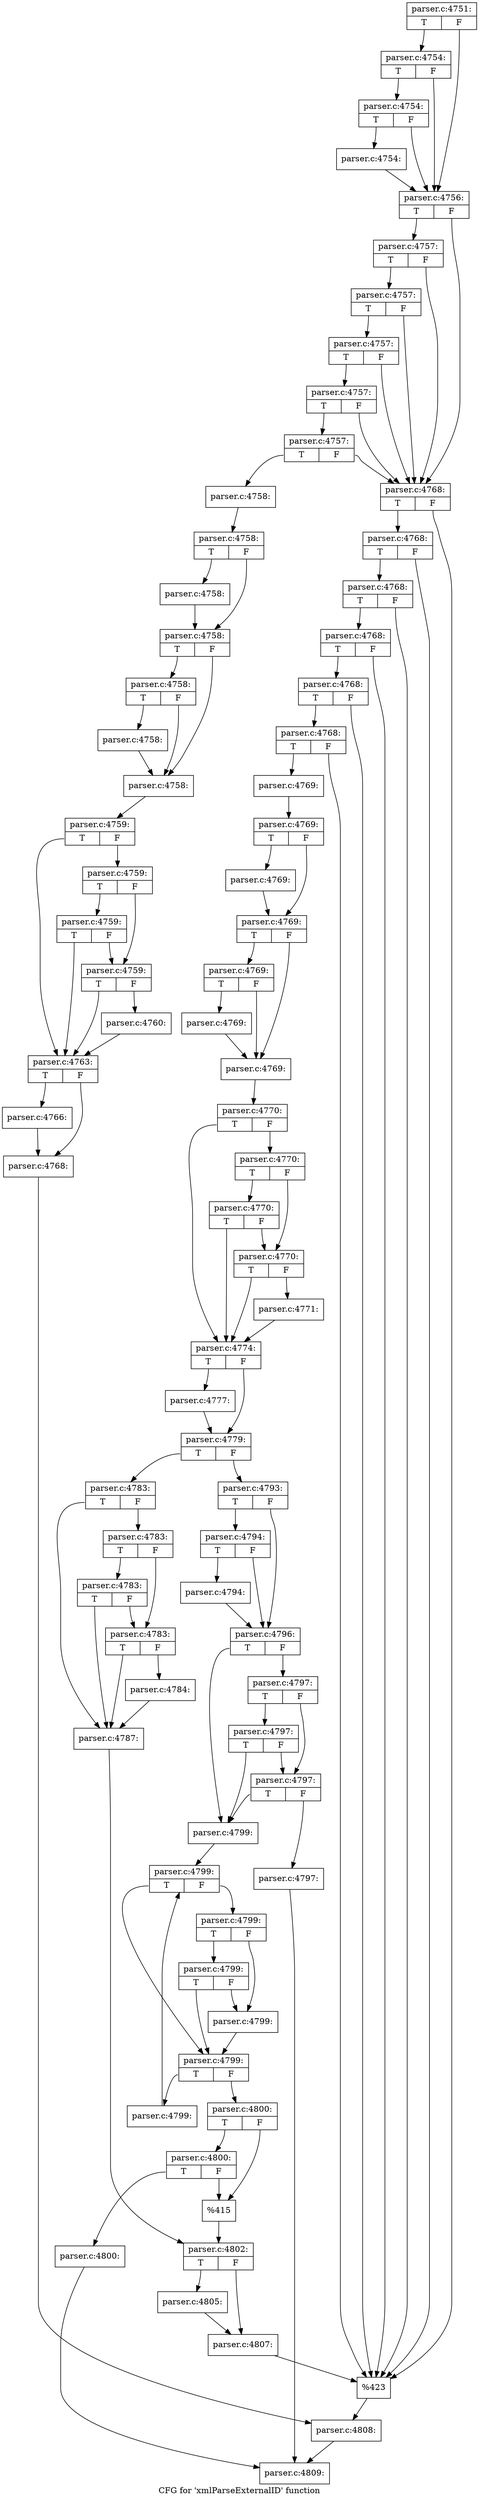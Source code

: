 digraph "CFG for 'xmlParseExternalID' function" {
	label="CFG for 'xmlParseExternalID' function";

	Node0x579c190 [shape=record,label="{parser.c:4751:|{<s0>T|<s1>F}}"];
	Node0x579c190:s0 -> Node0x591bf70;
	Node0x579c190:s1 -> Node0x591bea0;
	Node0x591bf70 [shape=record,label="{parser.c:4754:|{<s0>T|<s1>F}}"];
	Node0x591bf70:s0 -> Node0x591bef0;
	Node0x591bf70:s1 -> Node0x591bea0;
	Node0x591bef0 [shape=record,label="{parser.c:4754:|{<s0>T|<s1>F}}"];
	Node0x591bef0:s0 -> Node0x591be50;
	Node0x591bef0:s1 -> Node0x591bea0;
	Node0x591be50 [shape=record,label="{parser.c:4754:}"];
	Node0x591be50 -> Node0x591bea0;
	Node0x591bea0 [shape=record,label="{parser.c:4756:|{<s0>T|<s1>F}}"];
	Node0x591bea0:s0 -> Node0x594d0a0;
	Node0x591bea0:s1 -> Node0x594cee0;
	Node0x594d0a0 [shape=record,label="{parser.c:4757:|{<s0>T|<s1>F}}"];
	Node0x594d0a0:s0 -> Node0x594d050;
	Node0x594d0a0:s1 -> Node0x594cee0;
	Node0x594d050 [shape=record,label="{parser.c:4757:|{<s0>T|<s1>F}}"];
	Node0x594d050:s0 -> Node0x594d000;
	Node0x594d050:s1 -> Node0x594cee0;
	Node0x594d000 [shape=record,label="{parser.c:4757:|{<s0>T|<s1>F}}"];
	Node0x594d000:s0 -> Node0x594cfb0;
	Node0x594d000:s1 -> Node0x594cee0;
	Node0x594cfb0 [shape=record,label="{parser.c:4757:|{<s0>T|<s1>F}}"];
	Node0x594cfb0:s0 -> Node0x594cf30;
	Node0x594cfb0:s1 -> Node0x594cee0;
	Node0x594cf30 [shape=record,label="{parser.c:4757:|{<s0>T|<s1>F}}"];
	Node0x594cf30:s0 -> Node0x594ce40;
	Node0x594cf30:s1 -> Node0x594cee0;
	Node0x594ce40 [shape=record,label="{parser.c:4758:}"];
	Node0x594ce40 -> Node0x594f010;
	Node0x594f010 [shape=record,label="{parser.c:4758:|{<s0>T|<s1>F}}"];
	Node0x594f010:s0 -> Node0x594fac0;
	Node0x594f010:s1 -> Node0x594fb10;
	Node0x594fac0 [shape=record,label="{parser.c:4758:}"];
	Node0x594fac0 -> Node0x594fb10;
	Node0x594fb10 [shape=record,label="{parser.c:4758:|{<s0>T|<s1>F}}"];
	Node0x594fb10:s0 -> Node0x59501f0;
	Node0x594fb10:s1 -> Node0x59501a0;
	Node0x59501f0 [shape=record,label="{parser.c:4758:|{<s0>T|<s1>F}}"];
	Node0x59501f0:s0 -> Node0x5950150;
	Node0x59501f0:s1 -> Node0x59501a0;
	Node0x5950150 [shape=record,label="{parser.c:4758:}"];
	Node0x5950150 -> Node0x59501a0;
	Node0x59501a0 [shape=record,label="{parser.c:4758:}"];
	Node0x59501a0 -> Node0x594ef70;
	Node0x594ef70 [shape=record,label="{parser.c:4759:|{<s0>T|<s1>F}}"];
	Node0x594ef70:s0 -> Node0x5950c60;
	Node0x594ef70:s1 -> Node0x5950d30;
	Node0x5950d30 [shape=record,label="{parser.c:4759:|{<s0>T|<s1>F}}"];
	Node0x5950d30:s0 -> Node0x59511b0;
	Node0x5950d30:s1 -> Node0x5950cb0;
	Node0x59511b0 [shape=record,label="{parser.c:4759:|{<s0>T|<s1>F}}"];
	Node0x59511b0:s0 -> Node0x5950c60;
	Node0x59511b0:s1 -> Node0x5950cb0;
	Node0x5950cb0 [shape=record,label="{parser.c:4759:|{<s0>T|<s1>F}}"];
	Node0x5950cb0:s0 -> Node0x5950c60;
	Node0x5950cb0:s1 -> Node0x594efc0;
	Node0x594efc0 [shape=record,label="{parser.c:4760:}"];
	Node0x594efc0 -> Node0x5950c60;
	Node0x5950c60 [shape=record,label="{parser.c:4763:|{<s0>T|<s1>F}}"];
	Node0x5950c60:s0 -> Node0x59526e0;
	Node0x5950c60:s1 -> Node0x5952730;
	Node0x59526e0 [shape=record,label="{parser.c:4766:}"];
	Node0x59526e0 -> Node0x5952730;
	Node0x5952730 [shape=record,label="{parser.c:4768:}"];
	Node0x5952730 -> Node0x594ce90;
	Node0x594cee0 [shape=record,label="{parser.c:4768:|{<s0>T|<s1>F}}"];
	Node0x594cee0:s0 -> Node0x5953030;
	Node0x594cee0:s1 -> Node0x5952e70;
	Node0x5953030 [shape=record,label="{parser.c:4768:|{<s0>T|<s1>F}}"];
	Node0x5953030:s0 -> Node0x5952fe0;
	Node0x5953030:s1 -> Node0x5952e70;
	Node0x5952fe0 [shape=record,label="{parser.c:4768:|{<s0>T|<s1>F}}"];
	Node0x5952fe0:s0 -> Node0x5952f90;
	Node0x5952fe0:s1 -> Node0x5952e70;
	Node0x5952f90 [shape=record,label="{parser.c:4768:|{<s0>T|<s1>F}}"];
	Node0x5952f90:s0 -> Node0x5952f40;
	Node0x5952f90:s1 -> Node0x5952e70;
	Node0x5952f40 [shape=record,label="{parser.c:4768:|{<s0>T|<s1>F}}"];
	Node0x5952f40:s0 -> Node0x5952ec0;
	Node0x5952f40:s1 -> Node0x5952e70;
	Node0x5952ec0 [shape=record,label="{parser.c:4768:|{<s0>T|<s1>F}}"];
	Node0x5952ec0:s0 -> Node0x5952e20;
	Node0x5952ec0:s1 -> Node0x5952e70;
	Node0x5952e20 [shape=record,label="{parser.c:4769:}"];
	Node0x5952e20 -> Node0x5954fe0;
	Node0x5954fe0 [shape=record,label="{parser.c:4769:|{<s0>T|<s1>F}}"];
	Node0x5954fe0:s0 -> Node0x5955a50;
	Node0x5954fe0:s1 -> Node0x5955aa0;
	Node0x5955a50 [shape=record,label="{parser.c:4769:}"];
	Node0x5955a50 -> Node0x5955aa0;
	Node0x5955aa0 [shape=record,label="{parser.c:4769:|{<s0>T|<s1>F}}"];
	Node0x5955aa0:s0 -> Node0x5956180;
	Node0x5955aa0:s1 -> Node0x5956130;
	Node0x5956180 [shape=record,label="{parser.c:4769:|{<s0>T|<s1>F}}"];
	Node0x5956180:s0 -> Node0x59560e0;
	Node0x5956180:s1 -> Node0x5956130;
	Node0x59560e0 [shape=record,label="{parser.c:4769:}"];
	Node0x59560e0 -> Node0x5956130;
	Node0x5956130 [shape=record,label="{parser.c:4769:}"];
	Node0x5956130 -> Node0x5954f40;
	Node0x5954f40 [shape=record,label="{parser.c:4770:|{<s0>T|<s1>F}}"];
	Node0x5954f40:s0 -> Node0x5956bf0;
	Node0x5954f40:s1 -> Node0x5956cc0;
	Node0x5956cc0 [shape=record,label="{parser.c:4770:|{<s0>T|<s1>F}}"];
	Node0x5956cc0:s0 -> Node0x5957140;
	Node0x5956cc0:s1 -> Node0x5956c40;
	Node0x5957140 [shape=record,label="{parser.c:4770:|{<s0>T|<s1>F}}"];
	Node0x5957140:s0 -> Node0x5956bf0;
	Node0x5957140:s1 -> Node0x5956c40;
	Node0x5956c40 [shape=record,label="{parser.c:4770:|{<s0>T|<s1>F}}"];
	Node0x5956c40:s0 -> Node0x5956bf0;
	Node0x5956c40:s1 -> Node0x5954f90;
	Node0x5954f90 [shape=record,label="{parser.c:4771:}"];
	Node0x5954f90 -> Node0x5956bf0;
	Node0x5956bf0 [shape=record,label="{parser.c:4774:|{<s0>T|<s1>F}}"];
	Node0x5956bf0:s0 -> Node0x5958700;
	Node0x5956bf0:s1 -> Node0x5958750;
	Node0x5958700 [shape=record,label="{parser.c:4777:}"];
	Node0x5958700 -> Node0x5958750;
	Node0x5958750 [shape=record,label="{parser.c:4779:|{<s0>T|<s1>F}}"];
	Node0x5958750:s0 -> Node0x5958e50;
	Node0x5958750:s1 -> Node0x5958ef0;
	Node0x5958e50 [shape=record,label="{parser.c:4783:|{<s0>T|<s1>F}}"];
	Node0x5958e50:s0 -> Node0x5959240;
	Node0x5958e50:s1 -> Node0x5959310;
	Node0x5959310 [shape=record,label="{parser.c:4783:|{<s0>T|<s1>F}}"];
	Node0x5959310:s0 -> Node0x59597f0;
	Node0x5959310:s1 -> Node0x5959290;
	Node0x59597f0 [shape=record,label="{parser.c:4783:|{<s0>T|<s1>F}}"];
	Node0x59597f0:s0 -> Node0x5959240;
	Node0x59597f0:s1 -> Node0x5959290;
	Node0x5959290 [shape=record,label="{parser.c:4783:|{<s0>T|<s1>F}}"];
	Node0x5959290:s0 -> Node0x5959240;
	Node0x5959290:s1 -> Node0x59591f0;
	Node0x59591f0 [shape=record,label="{parser.c:4784:}"];
	Node0x59591f0 -> Node0x5959240;
	Node0x5959240 [shape=record,label="{parser.c:4787:}"];
	Node0x5959240 -> Node0x5958ea0;
	Node0x5958ef0 [shape=record,label="{parser.c:4793:|{<s0>T|<s1>F}}"];
	Node0x5958ef0:s0 -> Node0x595be60;
	Node0x5958ef0:s1 -> Node0x595be10;
	Node0x595be60 [shape=record,label="{parser.c:4794:|{<s0>T|<s1>F}}"];
	Node0x595be60:s0 -> Node0x595bdc0;
	Node0x595be60:s1 -> Node0x595be10;
	Node0x595bdc0 [shape=record,label="{parser.c:4794:}"];
	Node0x595bdc0 -> Node0x595be10;
	Node0x595be10 [shape=record,label="{parser.c:4796:|{<s0>T|<s1>F}}"];
	Node0x595be10:s0 -> Node0x595ce10;
	Node0x595be10:s1 -> Node0x595cee0;
	Node0x595cee0 [shape=record,label="{parser.c:4797:|{<s0>T|<s1>F}}"];
	Node0x595cee0:s0 -> Node0x595d1c0;
	Node0x595cee0:s1 -> Node0x595ce60;
	Node0x595d1c0 [shape=record,label="{parser.c:4797:|{<s0>T|<s1>F}}"];
	Node0x595d1c0:s0 -> Node0x595ce10;
	Node0x595d1c0:s1 -> Node0x595ce60;
	Node0x595ce60 [shape=record,label="{parser.c:4797:|{<s0>T|<s1>F}}"];
	Node0x595ce60:s0 -> Node0x595ce10;
	Node0x595ce60:s1 -> Node0x595cdc0;
	Node0x595cdc0 [shape=record,label="{parser.c:4797:}"];
	Node0x595cdc0 -> Node0x5917260;
	Node0x595ce10 [shape=record,label="{parser.c:4799:}"];
	Node0x595ce10 -> Node0x595d9e0;
	Node0x595d9e0 [shape=record,label="{parser.c:4799:|{<s0>T|<s1>F}}"];
	Node0x595d9e0:s0 -> Node0x595dc80;
	Node0x595d9e0:s1 -> Node0x595dd20;
	Node0x595dd20 [shape=record,label="{parser.c:4799:|{<s0>T|<s1>F}}"];
	Node0x595dd20:s0 -> Node0x595df80;
	Node0x595dd20:s1 -> Node0x595dcd0;
	Node0x595df80 [shape=record,label="{parser.c:4799:|{<s0>T|<s1>F}}"];
	Node0x595df80:s0 -> Node0x595dc80;
	Node0x595df80:s1 -> Node0x595dcd0;
	Node0x595dcd0 [shape=record,label="{parser.c:4799:}"];
	Node0x595dcd0 -> Node0x595dc80;
	Node0x595dc80 [shape=record,label="{parser.c:4799:|{<s0>T|<s1>F}}"];
	Node0x595dc80:s0 -> Node0x595e3b0;
	Node0x595dc80:s1 -> Node0x595dc00;
	Node0x595e3b0 [shape=record,label="{parser.c:4799:}"];
	Node0x595e3b0 -> Node0x595d9e0;
	Node0x595dc00 [shape=record,label="{parser.c:4800:|{<s0>T|<s1>F}}"];
	Node0x595dc00:s0 -> Node0x595ea40;
	Node0x595dc00:s1 -> Node0x595e9f0;
	Node0x595ea40 [shape=record,label="{parser.c:4800:|{<s0>T|<s1>F}}"];
	Node0x595ea40:s0 -> Node0x595e9a0;
	Node0x595ea40:s1 -> Node0x595e9f0;
	Node0x595e9a0 [shape=record,label="{parser.c:4800:}"];
	Node0x595e9a0 -> Node0x5917260;
	Node0x595e9f0 [shape=record,label="{%415}"];
	Node0x595e9f0 -> Node0x5958ea0;
	Node0x5958ea0 [shape=record,label="{parser.c:4802:|{<s0>T|<s1>F}}"];
	Node0x5958ea0:s0 -> Node0x595f6f0;
	Node0x5958ea0:s1 -> Node0x595f740;
	Node0x595f6f0 [shape=record,label="{parser.c:4805:}"];
	Node0x595f6f0 -> Node0x595f740;
	Node0x595f740 [shape=record,label="{parser.c:4807:}"];
	Node0x595f740 -> Node0x5952e70;
	Node0x5952e70 [shape=record,label="{%423}"];
	Node0x5952e70 -> Node0x594ce90;
	Node0x594ce90 [shape=record,label="{parser.c:4808:}"];
	Node0x594ce90 -> Node0x5917260;
	Node0x5917260 [shape=record,label="{parser.c:4809:}"];
}
